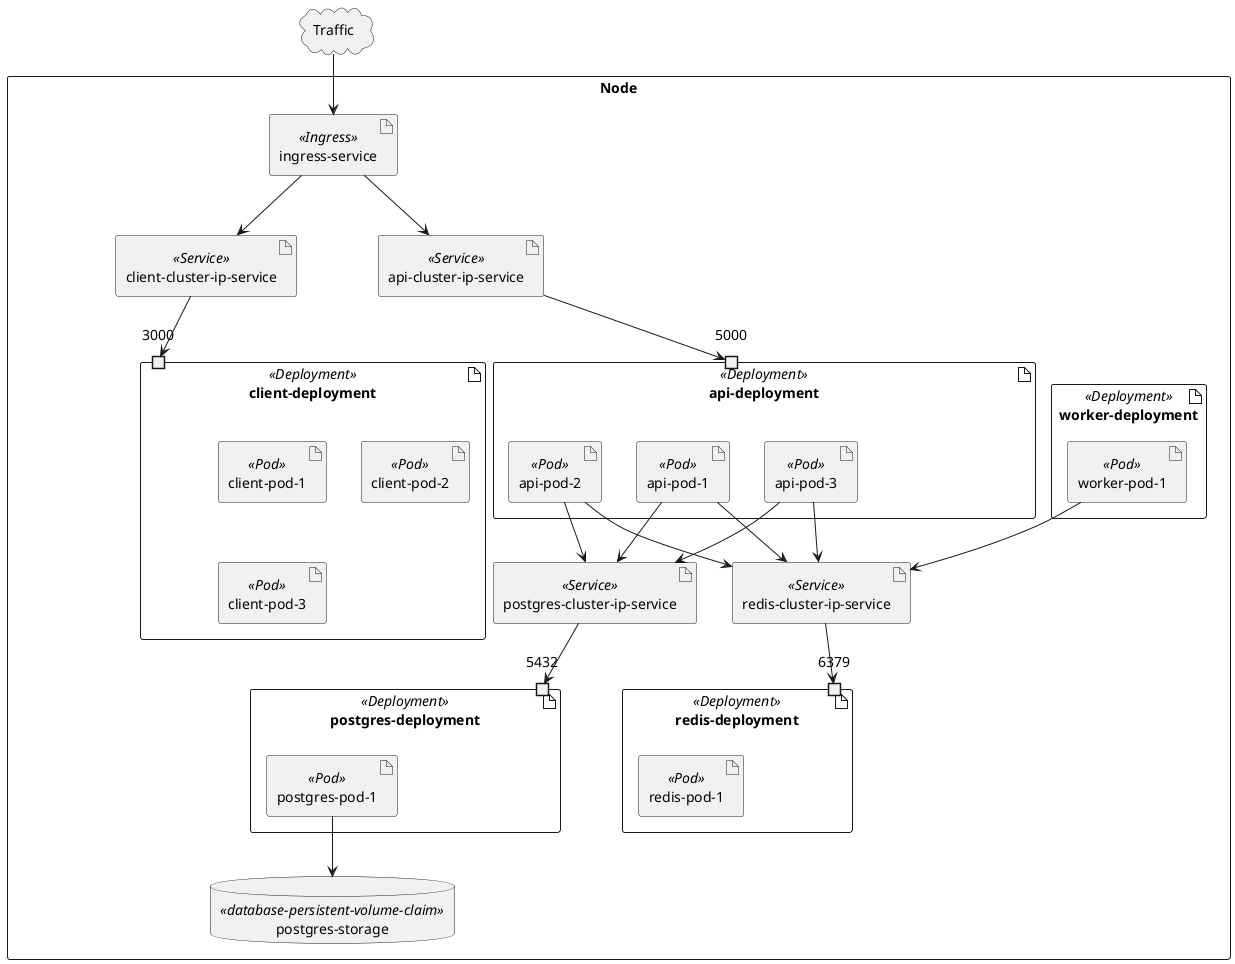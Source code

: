 @startuml
'https://plantuml.com/deployment-diagram

cloud Traffic as traffic

rectangle Node {

    artifact client-deployment <<Deployment>> as client_deployment {

        portin 3000 as client_deployment_3000

        artifact "client-pod-1" <<Pod>>
        artifact "client-pod-2" <<Pod>>
        artifact "client-pod-3" <<Pod>>
    }
    artifact client-cluster-ip-service <<Service>> as client_cluster_ip_service {
    }
    client_cluster_ip_service --> client_deployment_3000

    artifact api-deployment <<Deployment>> as api_deployment {

        portin 5000 as api_deployment_5000

        artifact "api-pod-1" <<Pod>> as api_pod_1
        artifact "api-pod-2" <<Pod>> as api_pod_2
        artifact "api-pod-3" <<Pod>> as api_pod_3
    }
    artifact api-cluster-ip-service <<Service>> as api_cluster_ip_service {
    }
    api_cluster_ip_service --> api_deployment_5000

    artifact postgres-deployment <<Deployment>> as postgres_deployment {

        portin 5432 as postgres_deployment_5432

        artifact "postgres-pod-1" <<Pod>> as postgres_pod_1
    }
    artifact postgres-cluster-ip-service <<Service>> as postgres_cluster_ip_service {
    }
    database "postgres-storage" <<database-persistent-volume-claim>> as postgres_storage
    postgres_pod_1 --> postgres_storage

    postgres_cluster_ip_service --> postgres_deployment_5432

    api_pod_1 --> postgres_cluster_ip_service
    api_pod_2 --> postgres_cluster_ip_service
    api_pod_3 --> postgres_cluster_ip_service

    artifact redis-deployment <<Deployment>> as redis_deployment {

        portin 6379 as redis_deployment_6379

        artifact "redis-pod-1" <<Pod>>
    }
    artifact redis-cluster-ip-service <<Service>> as redis_cluster_ip_service {
    }
    redis_cluster_ip_service --> redis_deployment_6379

    api_pod_1 --> redis_cluster_ip_service
    api_pod_2 --> redis_cluster_ip_service
    api_pod_3 --> redis_cluster_ip_service

    artifact worker-deployment <<Deployment>> as worker_deployment {

        artifact "worker-pod-1" <<Pod>> as worker_pod_1
    }

    worker_pod_1 --> redis_cluster_ip_service

    artifact ingress-service <<Ingress>> as ingress_service {
    }

    ingress_service --> client_cluster_ip_service
    ingress_service --> api_cluster_ip_service
}

traffic --> ingress_service

@enduml